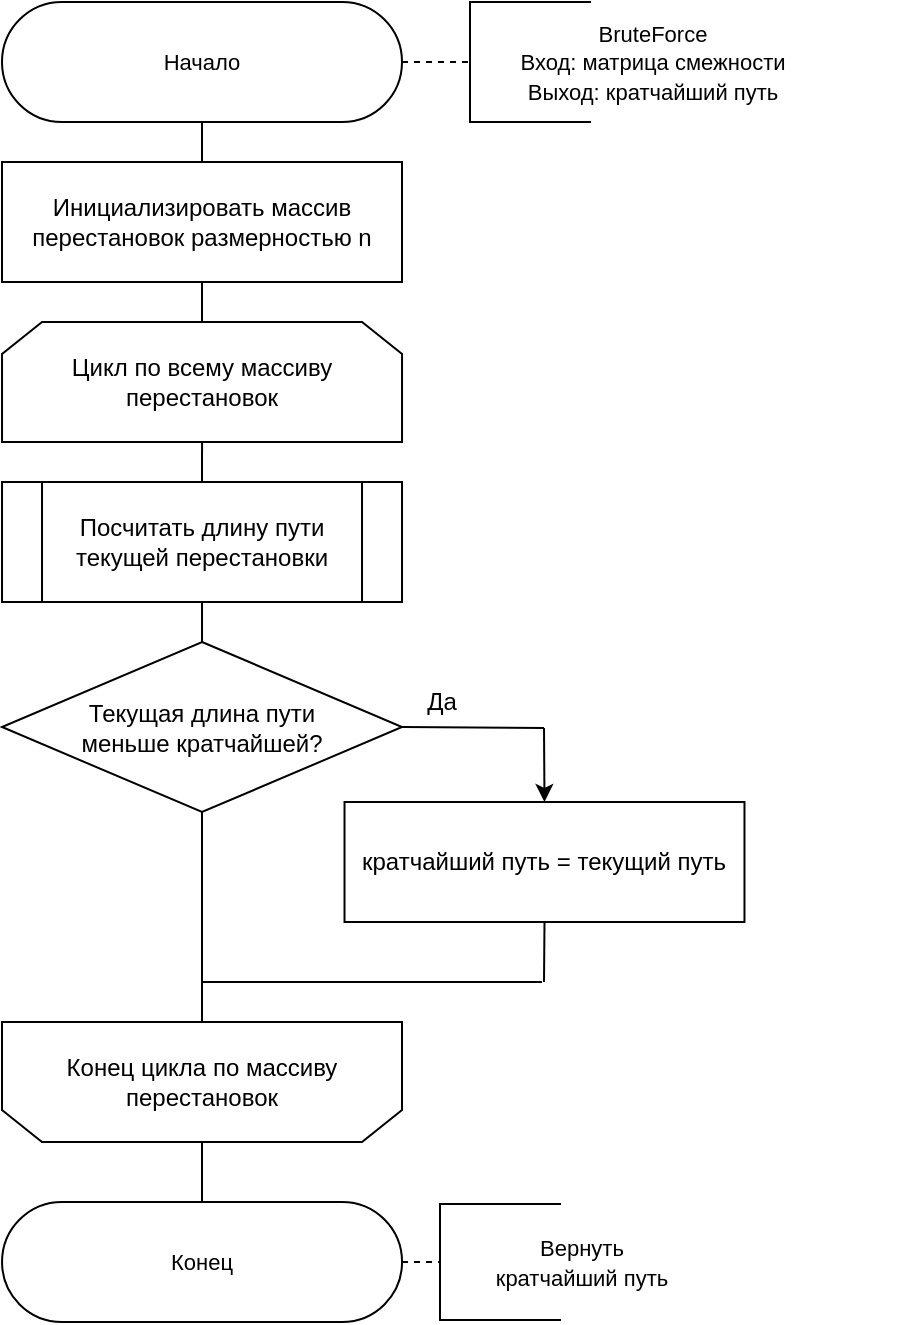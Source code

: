 <mxfile version="14.0.4" type="device"><diagram id="PKrw68s-FcHz-RrZCr9i" name="Page-1"><mxGraphModel dx="1098" dy="647" grid="1" gridSize="10" guides="1" tooltips="1" connect="1" arrows="1" fold="1" page="1" pageScale="1" pageWidth="827" pageHeight="1169" math="0" shadow="0"><root><mxCell id="0"/><mxCell id="1" parent="0"/><mxCell id="Gvd8Ezxa3fLg7O33Pl0G-1" value="&lt;font style=&quot;font-size: 11px&quot;&gt;Начало&lt;/font&gt;" style="rounded=1;whiteSpace=wrap;html=1;arcSize=50;" parent="1" vertex="1"><mxGeometry x="280" y="300" width="200" height="60" as="geometry"/></mxCell><mxCell id="Gvd8Ezxa3fLg7O33Pl0G-37" value="&lt;font style=&quot;font-size: 11px&quot;&gt;Конец&lt;/font&gt;" style="rounded=1;whiteSpace=wrap;html=1;arcSize=50;" parent="1" vertex="1"><mxGeometry x="280.02" y="900" width="200" height="60" as="geometry"/></mxCell><mxCell id="6Mktn1Eenq4pbONXEujN-12" value="Инициализировать массив перестановок размерностью n" style="rounded=0;whiteSpace=wrap;html=1;" parent="1" vertex="1"><mxGeometry x="280" y="380" width="200" height="60" as="geometry"/></mxCell><mxCell id="6Mktn1Eenq4pbONXEujN-17" value="&lt;font style=&quot;font-size: 11px&quot;&gt;BruteForce&lt;br&gt;Вход: матрица смежности&lt;br&gt;Выход: кратчайший путь&lt;br&gt;&lt;/font&gt;" style="text;html=1;strokeColor=none;fillColor=none;align=center;verticalAlign=middle;whiteSpace=wrap;rounded=0;" parent="1" vertex="1"><mxGeometry x="480.02" y="310" width="250.5" height="40" as="geometry"/></mxCell><mxCell id="6Mktn1Eenq4pbONXEujN-18" value="" style="shape=partialRectangle;whiteSpace=wrap;html=1;bottom=1;right=1;left=1;top=0;fillColor=none;routingCenterX=-0.5;rotation=90;" parent="1" vertex="1"><mxGeometry x="514" y="300" width="60" height="60" as="geometry"/></mxCell><mxCell id="6Mktn1Eenq4pbONXEujN-19" value="" style="endArrow=none;dashed=1;html=1;exitX=1;exitY=0.5;exitDx=0;exitDy=0;entryX=0.5;entryY=1;entryDx=0;entryDy=0;" parent="1" source="Gvd8Ezxa3fLg7O33Pl0G-1" target="6Mktn1Eenq4pbONXEujN-18" edge="1"><mxGeometry width="50" height="50" relative="1" as="geometry"><mxPoint x="440" y="359.5" as="sourcePoint"/><mxPoint x="490" y="340" as="targetPoint"/></mxGeometry></mxCell><mxCell id="6Mktn1Eenq4pbONXEujN-22" value="&lt;font style=&quot;font-size: 11px&quot;&gt;Вернуть &lt;br&gt;кратчайший путь&lt;br&gt;&lt;/font&gt;" style="text;html=1;strokeColor=none;fillColor=none;align=center;verticalAlign=middle;whiteSpace=wrap;rounded=0;" parent="1" vertex="1"><mxGeometry x="500" y="910" width="140" height="40" as="geometry"/></mxCell><mxCell id="6Mktn1Eenq4pbONXEujN-23" value="" style="shape=partialRectangle;whiteSpace=wrap;html=1;bottom=1;right=1;left=1;top=0;fillColor=none;routingCenterX=-0.5;rotation=90;" parent="1" vertex="1"><mxGeometry x="500" y="900" width="58" height="60" as="geometry"/></mxCell><mxCell id="6Mktn1Eenq4pbONXEujN-24" value="" style="endArrow=none;dashed=1;html=1;exitX=1;exitY=0.5;exitDx=0;exitDy=0;entryX=0.5;entryY=1;entryDx=0;entryDy=0;" parent="1" source="Gvd8Ezxa3fLg7O33Pl0G-37" target="6Mktn1Eenq4pbONXEujN-23" edge="1"><mxGeometry width="50" height="50" relative="1" as="geometry"><mxPoint x="451.27" y="1030" as="sourcePoint"/><mxPoint x="481.27" y="1030" as="targetPoint"/></mxGeometry></mxCell><mxCell id="6Mktn1Eenq4pbONXEujN-29" value="" style="endArrow=none;html=1;entryX=0.5;entryY=1;entryDx=0;entryDy=0;" parent="1" source="6Mktn1Eenq4pbONXEujN-12" target="Gvd8Ezxa3fLg7O33Pl0G-1" edge="1"><mxGeometry width="50" height="50" relative="1" as="geometry"><mxPoint x="530" y="570" as="sourcePoint"/><mxPoint x="580" y="520" as="targetPoint"/></mxGeometry></mxCell><mxCell id="6Mktn1Eenq4pbONXEujN-64" value="" style="endArrow=none;html=1;entryX=0.5;entryY=1;entryDx=0;entryDy=0;exitX=0.5;exitY=0;exitDx=0;exitDy=0;" parent="1" target="6Mktn1Eenq4pbONXEujN-12" edge="1" source="fXIP5bSw_467an6Lh3wb-6"><mxGeometry width="50" height="50" relative="1" as="geometry"><mxPoint x="380" y="460" as="sourcePoint"/><mxPoint x="360" y="530" as="targetPoint"/></mxGeometry></mxCell><mxCell id="6Mktn1Eenq4pbONXEujN-74" value="Текущая длина пути &lt;br&gt;меньше кратчайшей?" style="rhombus;whiteSpace=wrap;html=1;" parent="1" vertex="1"><mxGeometry x="280.02" y="620" width="199.99" height="85" as="geometry"/></mxCell><mxCell id="6Mktn1Eenq4pbONXEujN-76" value="Посчитать длину пути текущей перестановки" style="shape=process;whiteSpace=wrap;html=1;backgroundOutline=1;" parent="1" vertex="1"><mxGeometry x="280.01" y="540" width="200" height="60" as="geometry"/></mxCell><mxCell id="6Mktn1Eenq4pbONXEujN-86" value="Да" style="text;html=1;strokeColor=none;fillColor=none;align=center;verticalAlign=middle;whiteSpace=wrap;rounded=0;" parent="1" vertex="1"><mxGeometry x="480.01" y="640" width="40" height="20" as="geometry"/></mxCell><mxCell id="fXIP5bSw_467an6Lh3wb-5" value="кратчайший путь = текущий путь" style="rounded=0;whiteSpace=wrap;html=1;" vertex="1" parent="1"><mxGeometry x="451.26" y="700" width="199.98" height="60" as="geometry"/></mxCell><mxCell id="fXIP5bSw_467an6Lh3wb-6" value="Цикл по всему массиву перестановок" style="shape=loopLimit;whiteSpace=wrap;html=1;" vertex="1" parent="1"><mxGeometry x="280.02" y="460" width="200" height="60" as="geometry"/></mxCell><mxCell id="fXIP5bSw_467an6Lh3wb-8" value="" style="endArrow=none;html=1;entryX=0.5;entryY=1;entryDx=0;entryDy=0;exitX=0.5;exitY=0;exitDx=0;exitDy=0;" edge="1" parent="1" source="6Mktn1Eenq4pbONXEujN-76" target="fXIP5bSw_467an6Lh3wb-6"><mxGeometry width="50" height="50" relative="1" as="geometry"><mxPoint x="410" y="610" as="sourcePoint"/><mxPoint x="460" y="560" as="targetPoint"/></mxGeometry></mxCell><mxCell id="fXIP5bSw_467an6Lh3wb-9" value="Конец цикла по массиву перестановок" style="shape=loopLimit;whiteSpace=wrap;html=1;direction=west;" vertex="1" parent="1"><mxGeometry x="280" y="810" width="200" height="60" as="geometry"/></mxCell><mxCell id="fXIP5bSw_467an6Lh3wb-10" value="" style="endArrow=none;html=1;entryX=0.5;entryY=1;entryDx=0;entryDy=0;exitX=0.5;exitY=0;exitDx=0;exitDy=0;" edge="1" parent="1" source="6Mktn1Eenq4pbONXEujN-74" target="6Mktn1Eenq4pbONXEujN-76"><mxGeometry width="50" height="50" relative="1" as="geometry"><mxPoint x="410" y="780" as="sourcePoint"/><mxPoint x="460" y="730" as="targetPoint"/></mxGeometry></mxCell><mxCell id="fXIP5bSw_467an6Lh3wb-13" value="" style="endArrow=none;html=1;entryX=0.5;entryY=1;entryDx=0;entryDy=0;exitX=0.5;exitY=1;exitDx=0;exitDy=0;" edge="1" parent="1" source="fXIP5bSw_467an6Lh3wb-9" target="6Mktn1Eenq4pbONXEujN-74"><mxGeometry width="50" height="50" relative="1" as="geometry"><mxPoint x="410" y="780" as="sourcePoint"/><mxPoint x="460" y="730" as="targetPoint"/></mxGeometry></mxCell><mxCell id="fXIP5bSw_467an6Lh3wb-15" value="" style="endArrow=none;html=1;entryX=1;entryY=0.5;entryDx=0;entryDy=0;" edge="1" parent="1" target="6Mktn1Eenq4pbONXEujN-74"><mxGeometry width="50" height="50" relative="1" as="geometry"><mxPoint x="551" y="663" as="sourcePoint"/><mxPoint x="460" y="730" as="targetPoint"/></mxGeometry></mxCell><mxCell id="fXIP5bSw_467an6Lh3wb-16" value="" style="endArrow=classic;html=1;entryX=0.5;entryY=0;entryDx=0;entryDy=0;" edge="1" parent="1" target="fXIP5bSw_467an6Lh3wb-5"><mxGeometry width="50" height="50" relative="1" as="geometry"><mxPoint x="551" y="663" as="sourcePoint"/><mxPoint x="460" y="730" as="targetPoint"/></mxGeometry></mxCell><mxCell id="fXIP5bSw_467an6Lh3wb-17" value="" style="endArrow=none;html=1;entryX=0.5;entryY=1;entryDx=0;entryDy=0;" edge="1" parent="1" target="fXIP5bSw_467an6Lh3wb-5"><mxGeometry width="50" height="50" relative="1" as="geometry"><mxPoint x="551" y="790" as="sourcePoint"/><mxPoint x="530" y="670" as="targetPoint"/></mxGeometry></mxCell><mxCell id="fXIP5bSw_467an6Lh3wb-18" value="" style="endArrow=none;html=1;" edge="1" parent="1"><mxGeometry width="50" height="50" relative="1" as="geometry"><mxPoint x="380" y="790" as="sourcePoint"/><mxPoint x="550" y="790" as="targetPoint"/></mxGeometry></mxCell><mxCell id="fXIP5bSw_467an6Lh3wb-19" value="" style="endArrow=none;html=1;entryX=0.5;entryY=0;entryDx=0;entryDy=0;" edge="1" parent="1" source="Gvd8Ezxa3fLg7O33Pl0G-37" target="fXIP5bSw_467an6Lh3wb-9"><mxGeometry width="50" height="50" relative="1" as="geometry"><mxPoint x="480" y="800" as="sourcePoint"/><mxPoint x="530" y="750" as="targetPoint"/></mxGeometry></mxCell></root></mxGraphModel></diagram></mxfile>
